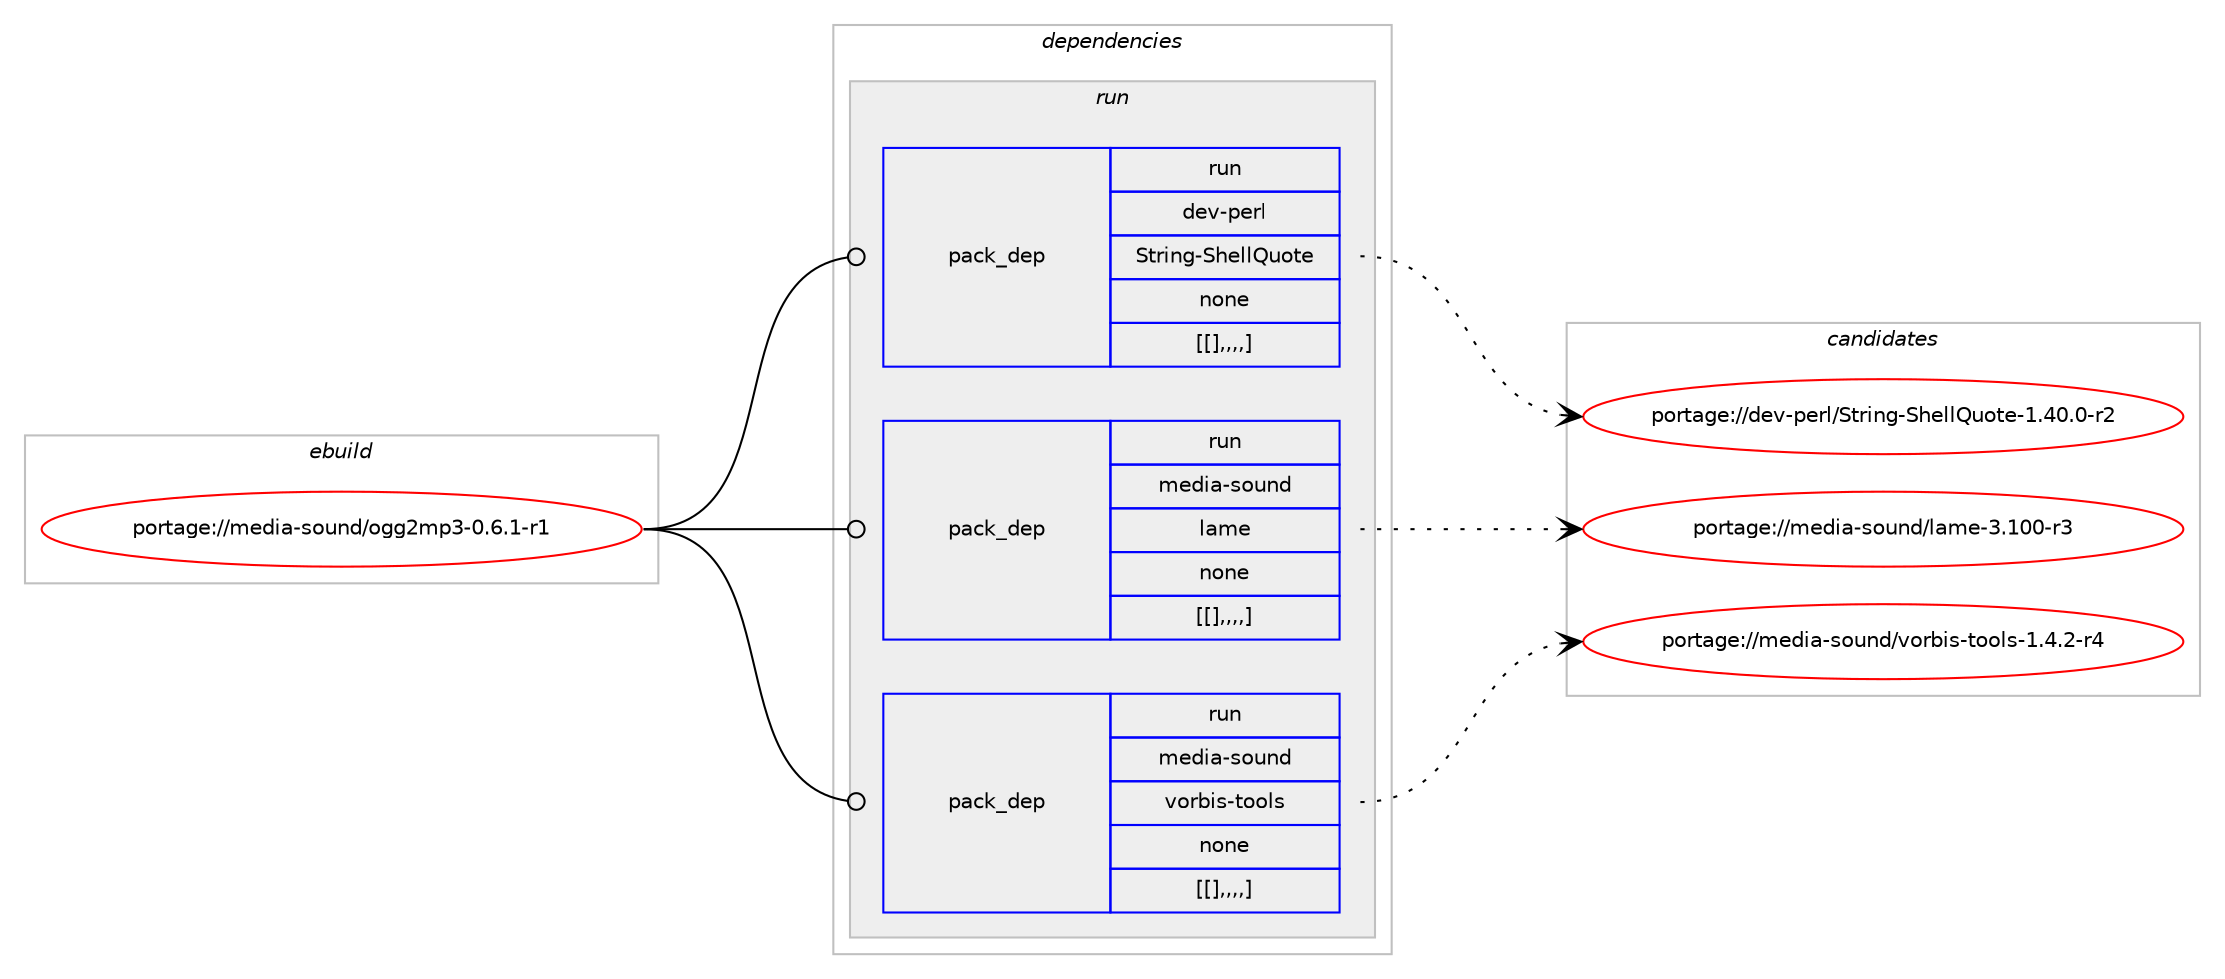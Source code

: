 digraph prolog {

# *************
# Graph options
# *************

newrank=true;
concentrate=true;
compound=true;
graph [rankdir=LR,fontname=Helvetica,fontsize=10,ranksep=1.5];#, ranksep=2.5, nodesep=0.2];
edge  [arrowhead=vee];
node  [fontname=Helvetica,fontsize=10];

# **********
# The ebuild
# **********

subgraph cluster_leftcol {
color=gray;
label=<<i>ebuild</i>>;
id [label="portage://media-sound/ogg2mp3-0.6.1-r1", color=red, width=4, href="../media-sound/ogg2mp3-0.6.1-r1.svg"];
}

# ****************
# The dependencies
# ****************

subgraph cluster_midcol {
color=gray;
label=<<i>dependencies</i>>;
subgraph cluster_compile {
fillcolor="#eeeeee";
style=filled;
label=<<i>compile</i>>;
}
subgraph cluster_compileandrun {
fillcolor="#eeeeee";
style=filled;
label=<<i>compile and run</i>>;
}
subgraph cluster_run {
fillcolor="#eeeeee";
style=filled;
label=<<i>run</i>>;
subgraph pack248132 {
dependency335433 [label=<<TABLE BORDER="0" CELLBORDER="1" CELLSPACING="0" CELLPADDING="4" WIDTH="220"><TR><TD ROWSPAN="6" CELLPADDING="30">pack_dep</TD></TR><TR><TD WIDTH="110">run</TD></TR><TR><TD>dev-perl</TD></TR><TR><TD>String-ShellQuote</TD></TR><TR><TD>none</TD></TR><TR><TD>[[],,,,]</TD></TR></TABLE>>, shape=none, color=blue];
}
id:e -> dependency335433:w [weight=20,style="solid",arrowhead="odot"];
subgraph pack248133 {
dependency335434 [label=<<TABLE BORDER="0" CELLBORDER="1" CELLSPACING="0" CELLPADDING="4" WIDTH="220"><TR><TD ROWSPAN="6" CELLPADDING="30">pack_dep</TD></TR><TR><TD WIDTH="110">run</TD></TR><TR><TD>media-sound</TD></TR><TR><TD>lame</TD></TR><TR><TD>none</TD></TR><TR><TD>[[],,,,]</TD></TR></TABLE>>, shape=none, color=blue];
}
id:e -> dependency335434:w [weight=20,style="solid",arrowhead="odot"];
subgraph pack248134 {
dependency335435 [label=<<TABLE BORDER="0" CELLBORDER="1" CELLSPACING="0" CELLPADDING="4" WIDTH="220"><TR><TD ROWSPAN="6" CELLPADDING="30">pack_dep</TD></TR><TR><TD WIDTH="110">run</TD></TR><TR><TD>media-sound</TD></TR><TR><TD>vorbis-tools</TD></TR><TR><TD>none</TD></TR><TR><TD>[[],,,,]</TD></TR></TABLE>>, shape=none, color=blue];
}
id:e -> dependency335435:w [weight=20,style="solid",arrowhead="odot"];
}
}

# **************
# The candidates
# **************

subgraph cluster_choices {
rank=same;
color=gray;
label=<<i>candidates</i>>;

subgraph choice248132 {
color=black;
nodesep=1;
choice100101118451121011141084783116114105110103458310410110810881117111116101454946524846484511450 [label="portage://dev-perl/String-ShellQuote-1.40.0-r2", color=red, width=4,href="../dev-perl/String-ShellQuote-1.40.0-r2.svg"];
dependency335433:e -> choice100101118451121011141084783116114105110103458310410110810881117111116101454946524846484511450:w [style=dotted,weight="100"];
}
subgraph choice248133 {
color=black;
nodesep=1;
choice109101100105974511511111711010047108971091014551464948484511451 [label="portage://media-sound/lame-3.100-r3", color=red, width=4,href="../media-sound/lame-3.100-r3.svg"];
dependency335434:e -> choice109101100105974511511111711010047108971091014551464948484511451:w [style=dotted,weight="100"];
}
subgraph choice248134 {
color=black;
nodesep=1;
choice10910110010597451151111171101004711811111498105115451161111111081154549465246504511452 [label="portage://media-sound/vorbis-tools-1.4.2-r4", color=red, width=4,href="../media-sound/vorbis-tools-1.4.2-r4.svg"];
dependency335435:e -> choice10910110010597451151111171101004711811111498105115451161111111081154549465246504511452:w [style=dotted,weight="100"];
}
}

}
